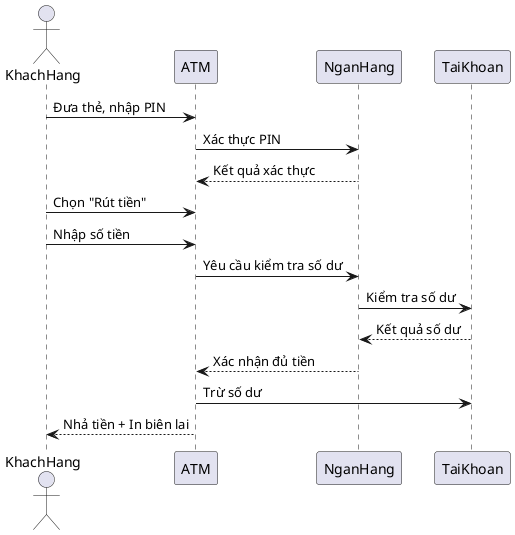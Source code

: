 @startuml
actor KhachHang
participant ATM
participant NganHang
participant TaiKhoan

KhachHang -> ATM: Đưa thẻ, nhập PIN
ATM -> NganHang: Xác thực PIN
NganHang --> ATM: Kết quả xác thực

KhachHang -> ATM: Chọn "Rút tiền"
KhachHang -> ATM: Nhập số tiền
ATM -> NganHang: Yêu cầu kiểm tra số dư
NganHang -> TaiKhoan: Kiểm tra số dư
TaiKhoan --> NganHang: Kết quả số dư
NganHang --> ATM: Xác nhận đủ tiền
ATM -> TaiKhoan: Trừ số dư
ATM --> KhachHang: Nhả tiền + In biên lai
@enduml
